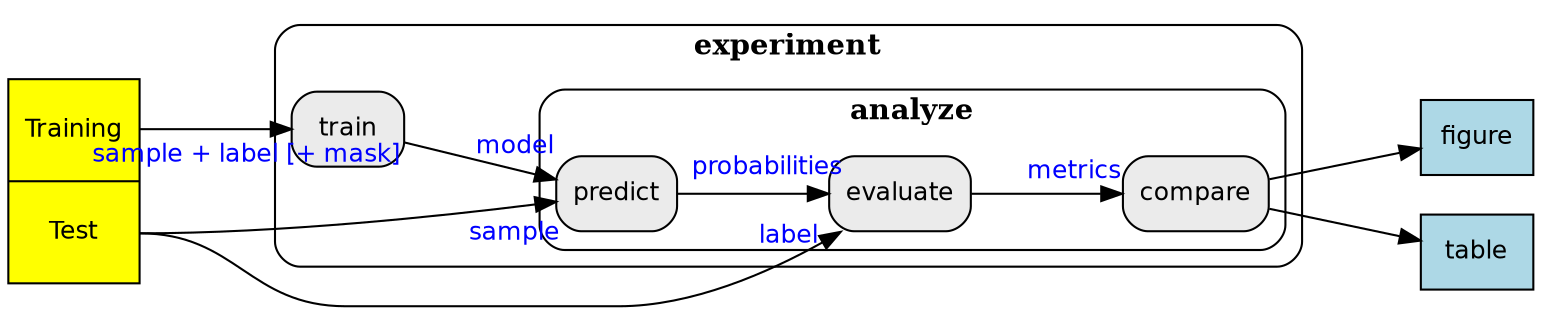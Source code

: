 digraph framework {

    graph [
        rankdir=LR,
        ];
    edge [
        fontname=Helvetica,
        fontsize=12,
        fontcolor=blue,
        minlen=2,
        labeldistance=2.5,
        ];

    node [
        fontname=Helvetica,
        fontsize=12,
        fontcolor=black,
        shape=record,
        style="filled,rounded",
        fillcolor=grey92,
        ];

    dataset [
        label="<train>\nTraining\n\n|<test>\nTest\n\n",
        fillcolor=yellow,
        style="filled",
        ];

    {rank = min; dataset;}

    subgraph cluster_experiment {
        label=<<b>experiment</b>>;
        shape=record;
        style="filled,rounded";
        fillcolor=white;
        train;

        subgraph cluster_analyze {
            label=<<b>analyze</b>>;
            predict;
            evaluate;
            compare;
        }
    }

    figure, table [
        fillcolor=lightblue,
        style="filled",
    ];
    {rank = max; figure; table; }

    dataset:train -> train [headlabel="sample + label [+ mask]",labelangle=30];
    dataset:test -> predict [headlabel="sample",labelangle=30];
    train -> predict [headlabel="model"];
    dataset:test -> evaluate [headlabel="label"];
    predict -> evaluate [headlabel="probabilities    ",labelangle=-30];
    evaluate -> compare [headlabel="metrics"];
    compare -> figure;
    compare -> table;
}
